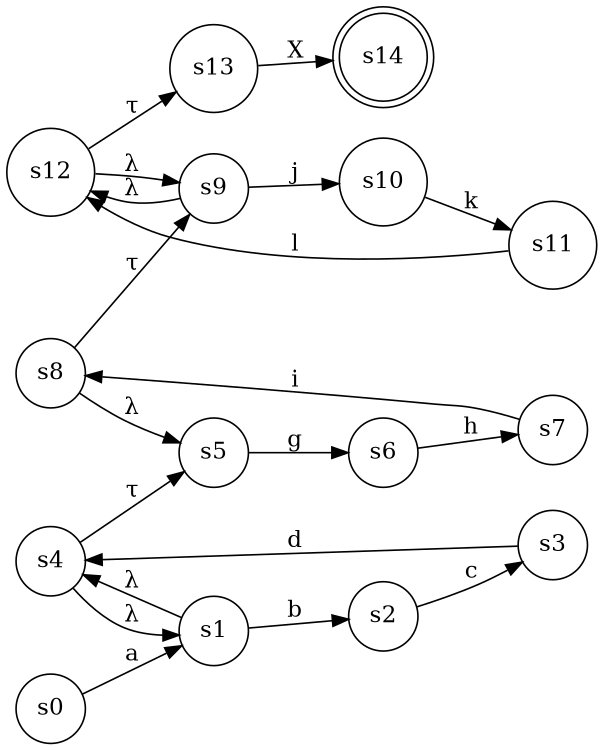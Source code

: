 digraph finite_state_machine {
	rankdir=LR;
	size="8,5"
	node [shape = doublecircle]; s14;
	node [shape = circle];
	s0 -> s1 [ label = "a" ];
	s1 -> s2 [ label = "b" ];
	s1 -> s4 [ label = "λ" ];
	s2 -> s3 [ label = "c" ];
	s3 -> s4 [ label = "d" ];
	s4 -> s1 [ label = "λ" ];
	s4 -> s5 [ label = "τ" ];
	s5 -> s6 [ label = "g" ];
	s6 -> s7 [ label = "h" ];
	s7 -> s8 [ label = "i" ];
	s8 -> s5 [ label = "λ" ];
	s8 -> s9 [ label = "τ" ];
	s9 -> s10 [ label = "j" ];
	s9 -> s12 [ label = "λ" ];
	s10 -> s11 [ label = "k" ];
	s11 -> s12 [ label = "l" ];
	s12 -> s9 [ label = "λ" ];
	s12 -> s13 [ label = "τ" ];
	s13 -> s14 [ label = "X" ];
}
